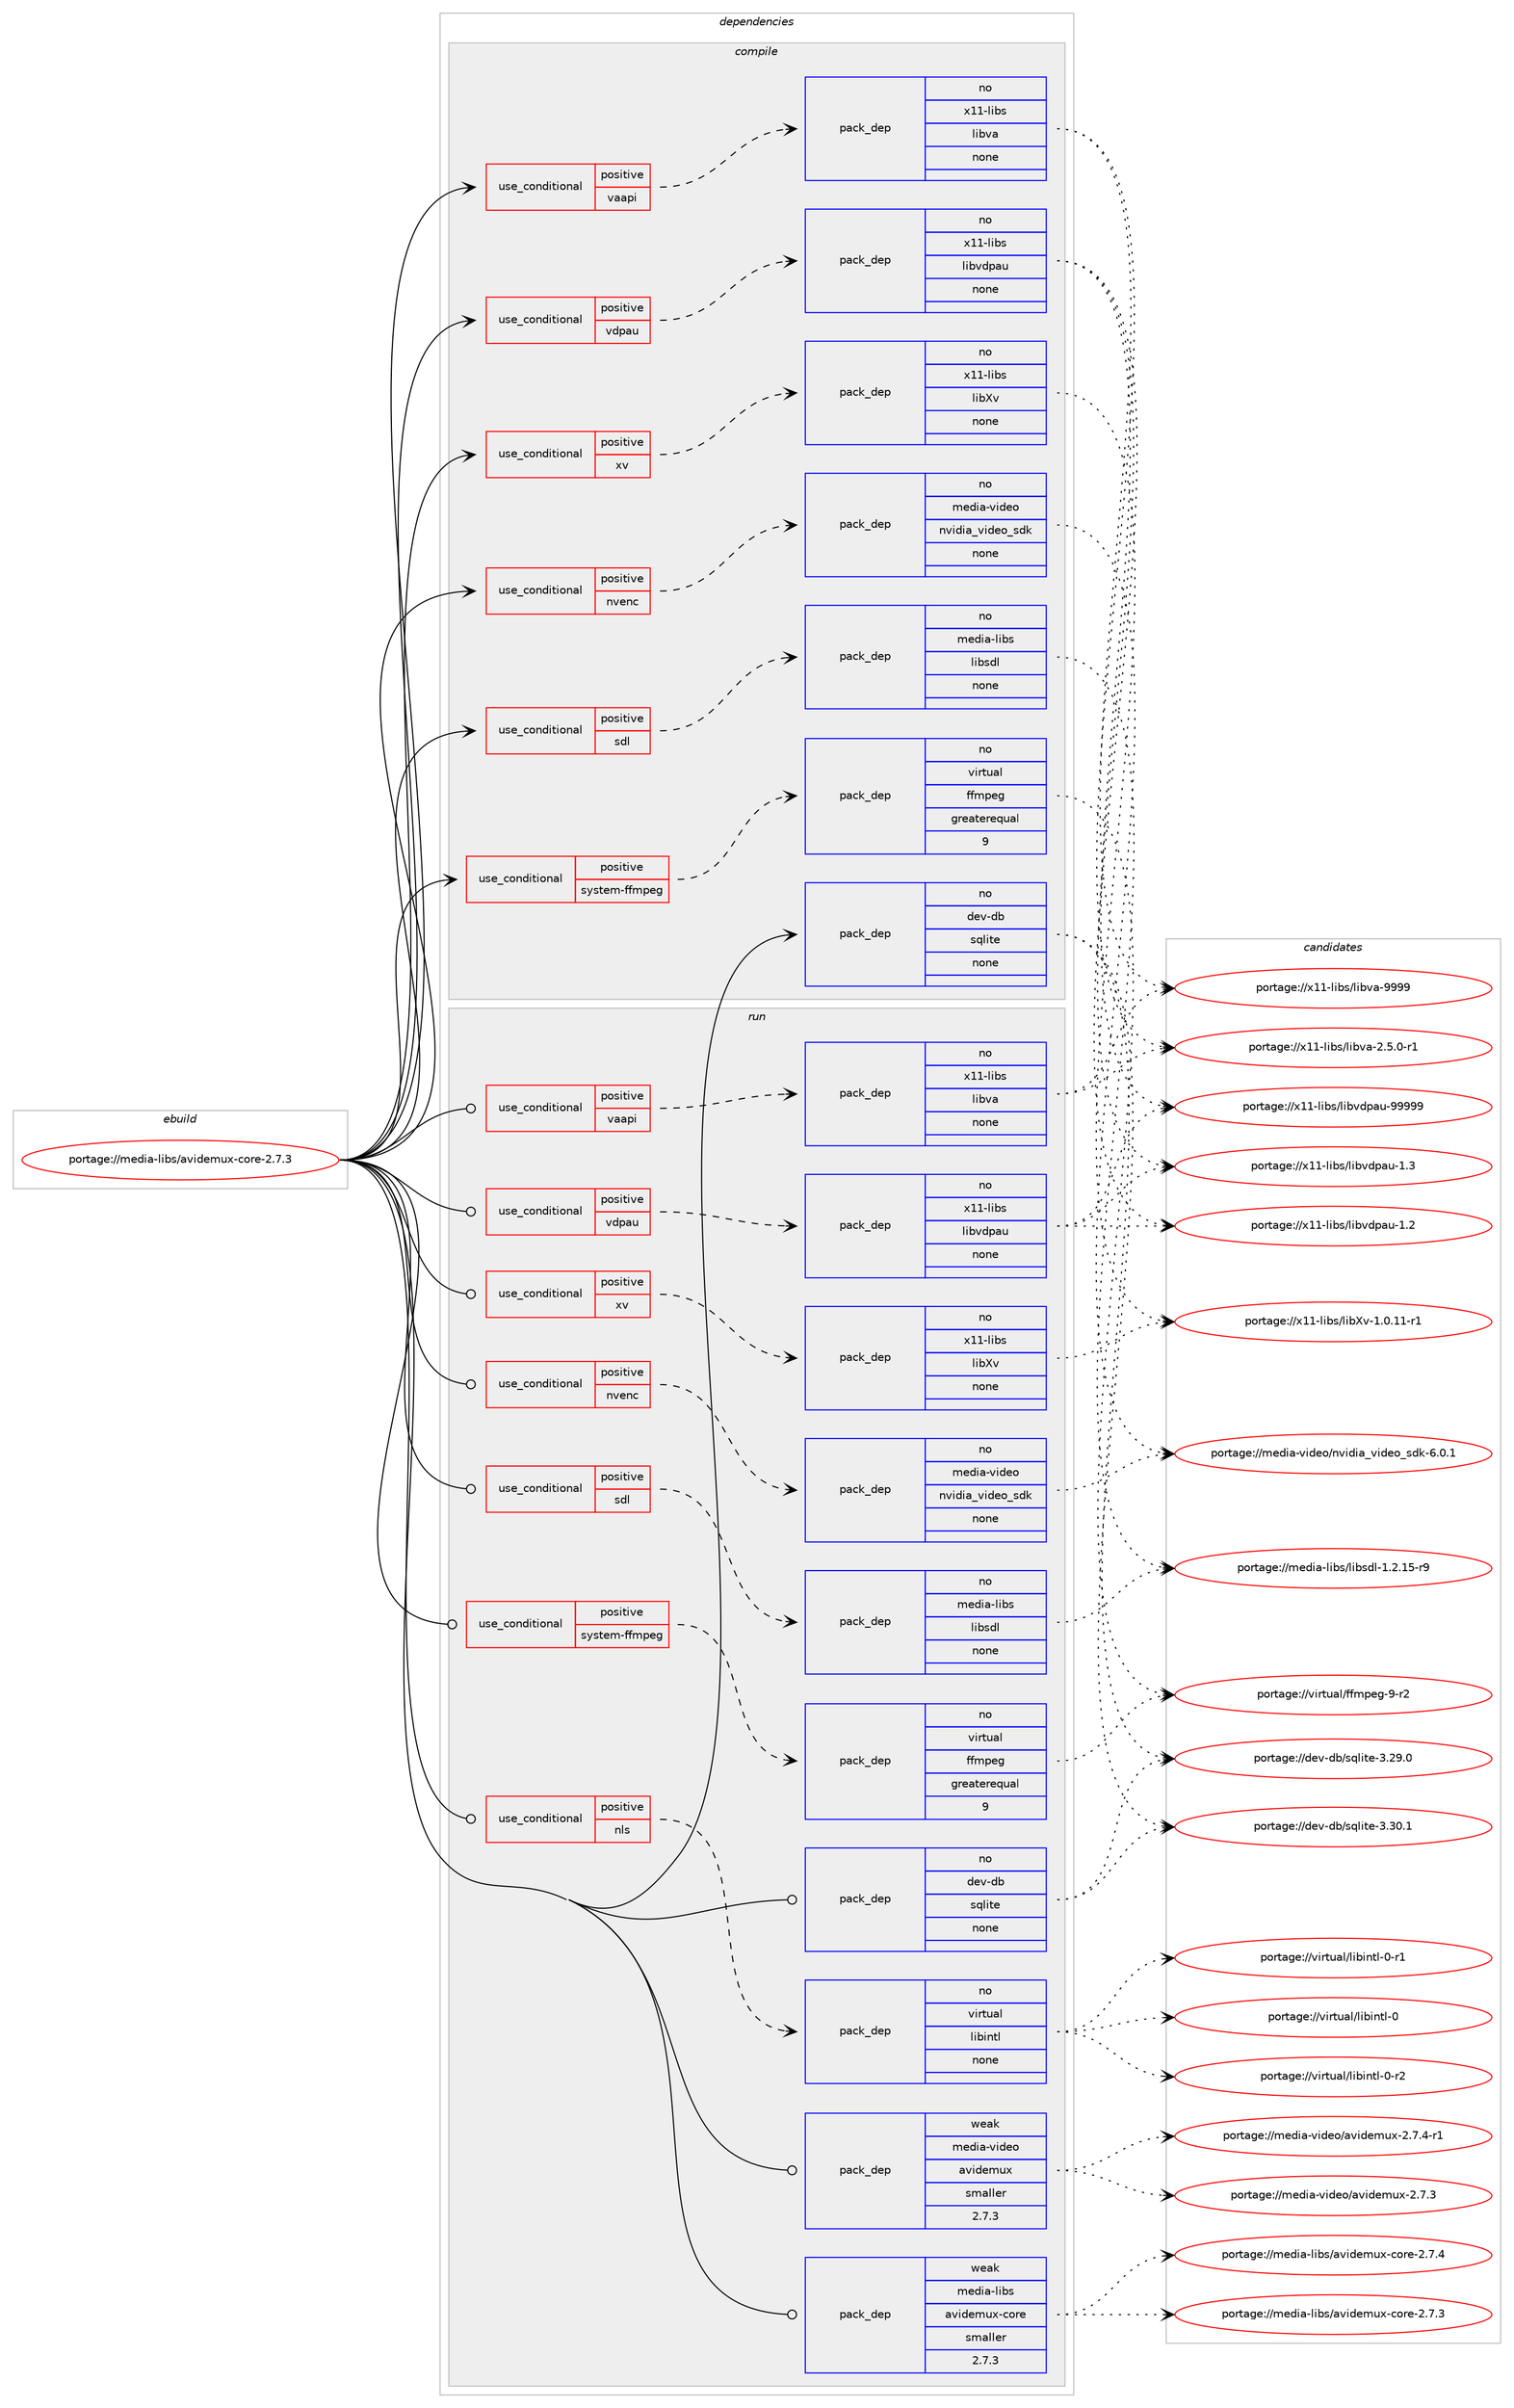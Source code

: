 digraph prolog {

# *************
# Graph options
# *************

newrank=true;
concentrate=true;
compound=true;
graph [rankdir=LR,fontname=Helvetica,fontsize=10,ranksep=1.5];#, ranksep=2.5, nodesep=0.2];
edge  [arrowhead=vee];
node  [fontname=Helvetica,fontsize=10];

# **********
# The ebuild
# **********

subgraph cluster_leftcol {
color=gray;
rank=same;
label=<<i>ebuild</i>>;
id [label="portage://media-libs/avidemux-core-2.7.3", color=red, width=4, href="../media-libs/avidemux-core-2.7.3.svg"];
}

# ****************
# The dependencies
# ****************

subgraph cluster_midcol {
color=gray;
label=<<i>dependencies</i>>;
subgraph cluster_compile {
fillcolor="#eeeeee";
style=filled;
label=<<i>compile</i>>;
subgraph cond49624 {
dependency216018 [label=<<TABLE BORDER="0" CELLBORDER="1" CELLSPACING="0" CELLPADDING="4"><TR><TD ROWSPAN="3" CELLPADDING="10">use_conditional</TD></TR><TR><TD>positive</TD></TR><TR><TD>nvenc</TD></TR></TABLE>>, shape=none, color=red];
subgraph pack163043 {
dependency216019 [label=<<TABLE BORDER="0" CELLBORDER="1" CELLSPACING="0" CELLPADDING="4" WIDTH="220"><TR><TD ROWSPAN="6" CELLPADDING="30">pack_dep</TD></TR><TR><TD WIDTH="110">no</TD></TR><TR><TD>media-video</TD></TR><TR><TD>nvidia_video_sdk</TD></TR><TR><TD>none</TD></TR><TR><TD></TD></TR></TABLE>>, shape=none, color=blue];
}
dependency216018:e -> dependency216019:w [weight=20,style="dashed",arrowhead="vee"];
}
id:e -> dependency216018:w [weight=20,style="solid",arrowhead="vee"];
subgraph cond49625 {
dependency216020 [label=<<TABLE BORDER="0" CELLBORDER="1" CELLSPACING="0" CELLPADDING="4"><TR><TD ROWSPAN="3" CELLPADDING="10">use_conditional</TD></TR><TR><TD>positive</TD></TR><TR><TD>sdl</TD></TR></TABLE>>, shape=none, color=red];
subgraph pack163044 {
dependency216021 [label=<<TABLE BORDER="0" CELLBORDER="1" CELLSPACING="0" CELLPADDING="4" WIDTH="220"><TR><TD ROWSPAN="6" CELLPADDING="30">pack_dep</TD></TR><TR><TD WIDTH="110">no</TD></TR><TR><TD>media-libs</TD></TR><TR><TD>libsdl</TD></TR><TR><TD>none</TD></TR><TR><TD></TD></TR></TABLE>>, shape=none, color=blue];
}
dependency216020:e -> dependency216021:w [weight=20,style="dashed",arrowhead="vee"];
}
id:e -> dependency216020:w [weight=20,style="solid",arrowhead="vee"];
subgraph cond49626 {
dependency216022 [label=<<TABLE BORDER="0" CELLBORDER="1" CELLSPACING="0" CELLPADDING="4"><TR><TD ROWSPAN="3" CELLPADDING="10">use_conditional</TD></TR><TR><TD>positive</TD></TR><TR><TD>system-ffmpeg</TD></TR></TABLE>>, shape=none, color=red];
subgraph pack163045 {
dependency216023 [label=<<TABLE BORDER="0" CELLBORDER="1" CELLSPACING="0" CELLPADDING="4" WIDTH="220"><TR><TD ROWSPAN="6" CELLPADDING="30">pack_dep</TD></TR><TR><TD WIDTH="110">no</TD></TR><TR><TD>virtual</TD></TR><TR><TD>ffmpeg</TD></TR><TR><TD>greaterequal</TD></TR><TR><TD>9</TD></TR></TABLE>>, shape=none, color=blue];
}
dependency216022:e -> dependency216023:w [weight=20,style="dashed",arrowhead="vee"];
}
id:e -> dependency216022:w [weight=20,style="solid",arrowhead="vee"];
subgraph cond49627 {
dependency216024 [label=<<TABLE BORDER="0" CELLBORDER="1" CELLSPACING="0" CELLPADDING="4"><TR><TD ROWSPAN="3" CELLPADDING="10">use_conditional</TD></TR><TR><TD>positive</TD></TR><TR><TD>vaapi</TD></TR></TABLE>>, shape=none, color=red];
subgraph pack163046 {
dependency216025 [label=<<TABLE BORDER="0" CELLBORDER="1" CELLSPACING="0" CELLPADDING="4" WIDTH="220"><TR><TD ROWSPAN="6" CELLPADDING="30">pack_dep</TD></TR><TR><TD WIDTH="110">no</TD></TR><TR><TD>x11-libs</TD></TR><TR><TD>libva</TD></TR><TR><TD>none</TD></TR><TR><TD></TD></TR></TABLE>>, shape=none, color=blue];
}
dependency216024:e -> dependency216025:w [weight=20,style="dashed",arrowhead="vee"];
}
id:e -> dependency216024:w [weight=20,style="solid",arrowhead="vee"];
subgraph cond49628 {
dependency216026 [label=<<TABLE BORDER="0" CELLBORDER="1" CELLSPACING="0" CELLPADDING="4"><TR><TD ROWSPAN="3" CELLPADDING="10">use_conditional</TD></TR><TR><TD>positive</TD></TR><TR><TD>vdpau</TD></TR></TABLE>>, shape=none, color=red];
subgraph pack163047 {
dependency216027 [label=<<TABLE BORDER="0" CELLBORDER="1" CELLSPACING="0" CELLPADDING="4" WIDTH="220"><TR><TD ROWSPAN="6" CELLPADDING="30">pack_dep</TD></TR><TR><TD WIDTH="110">no</TD></TR><TR><TD>x11-libs</TD></TR><TR><TD>libvdpau</TD></TR><TR><TD>none</TD></TR><TR><TD></TD></TR></TABLE>>, shape=none, color=blue];
}
dependency216026:e -> dependency216027:w [weight=20,style="dashed",arrowhead="vee"];
}
id:e -> dependency216026:w [weight=20,style="solid",arrowhead="vee"];
subgraph cond49629 {
dependency216028 [label=<<TABLE BORDER="0" CELLBORDER="1" CELLSPACING="0" CELLPADDING="4"><TR><TD ROWSPAN="3" CELLPADDING="10">use_conditional</TD></TR><TR><TD>positive</TD></TR><TR><TD>xv</TD></TR></TABLE>>, shape=none, color=red];
subgraph pack163048 {
dependency216029 [label=<<TABLE BORDER="0" CELLBORDER="1" CELLSPACING="0" CELLPADDING="4" WIDTH="220"><TR><TD ROWSPAN="6" CELLPADDING="30">pack_dep</TD></TR><TR><TD WIDTH="110">no</TD></TR><TR><TD>x11-libs</TD></TR><TR><TD>libXv</TD></TR><TR><TD>none</TD></TR><TR><TD></TD></TR></TABLE>>, shape=none, color=blue];
}
dependency216028:e -> dependency216029:w [weight=20,style="dashed",arrowhead="vee"];
}
id:e -> dependency216028:w [weight=20,style="solid",arrowhead="vee"];
subgraph pack163049 {
dependency216030 [label=<<TABLE BORDER="0" CELLBORDER="1" CELLSPACING="0" CELLPADDING="4" WIDTH="220"><TR><TD ROWSPAN="6" CELLPADDING="30">pack_dep</TD></TR><TR><TD WIDTH="110">no</TD></TR><TR><TD>dev-db</TD></TR><TR><TD>sqlite</TD></TR><TR><TD>none</TD></TR><TR><TD></TD></TR></TABLE>>, shape=none, color=blue];
}
id:e -> dependency216030:w [weight=20,style="solid",arrowhead="vee"];
}
subgraph cluster_compileandrun {
fillcolor="#eeeeee";
style=filled;
label=<<i>compile and run</i>>;
}
subgraph cluster_run {
fillcolor="#eeeeee";
style=filled;
label=<<i>run</i>>;
subgraph cond49630 {
dependency216031 [label=<<TABLE BORDER="0" CELLBORDER="1" CELLSPACING="0" CELLPADDING="4"><TR><TD ROWSPAN="3" CELLPADDING="10">use_conditional</TD></TR><TR><TD>positive</TD></TR><TR><TD>nls</TD></TR></TABLE>>, shape=none, color=red];
subgraph pack163050 {
dependency216032 [label=<<TABLE BORDER="0" CELLBORDER="1" CELLSPACING="0" CELLPADDING="4" WIDTH="220"><TR><TD ROWSPAN="6" CELLPADDING="30">pack_dep</TD></TR><TR><TD WIDTH="110">no</TD></TR><TR><TD>virtual</TD></TR><TR><TD>libintl</TD></TR><TR><TD>none</TD></TR><TR><TD></TD></TR></TABLE>>, shape=none, color=blue];
}
dependency216031:e -> dependency216032:w [weight=20,style="dashed",arrowhead="vee"];
}
id:e -> dependency216031:w [weight=20,style="solid",arrowhead="odot"];
subgraph cond49631 {
dependency216033 [label=<<TABLE BORDER="0" CELLBORDER="1" CELLSPACING="0" CELLPADDING="4"><TR><TD ROWSPAN="3" CELLPADDING="10">use_conditional</TD></TR><TR><TD>positive</TD></TR><TR><TD>nvenc</TD></TR></TABLE>>, shape=none, color=red];
subgraph pack163051 {
dependency216034 [label=<<TABLE BORDER="0" CELLBORDER="1" CELLSPACING="0" CELLPADDING="4" WIDTH="220"><TR><TD ROWSPAN="6" CELLPADDING="30">pack_dep</TD></TR><TR><TD WIDTH="110">no</TD></TR><TR><TD>media-video</TD></TR><TR><TD>nvidia_video_sdk</TD></TR><TR><TD>none</TD></TR><TR><TD></TD></TR></TABLE>>, shape=none, color=blue];
}
dependency216033:e -> dependency216034:w [weight=20,style="dashed",arrowhead="vee"];
}
id:e -> dependency216033:w [weight=20,style="solid",arrowhead="odot"];
subgraph cond49632 {
dependency216035 [label=<<TABLE BORDER="0" CELLBORDER="1" CELLSPACING="0" CELLPADDING="4"><TR><TD ROWSPAN="3" CELLPADDING="10">use_conditional</TD></TR><TR><TD>positive</TD></TR><TR><TD>sdl</TD></TR></TABLE>>, shape=none, color=red];
subgraph pack163052 {
dependency216036 [label=<<TABLE BORDER="0" CELLBORDER="1" CELLSPACING="0" CELLPADDING="4" WIDTH="220"><TR><TD ROWSPAN="6" CELLPADDING="30">pack_dep</TD></TR><TR><TD WIDTH="110">no</TD></TR><TR><TD>media-libs</TD></TR><TR><TD>libsdl</TD></TR><TR><TD>none</TD></TR><TR><TD></TD></TR></TABLE>>, shape=none, color=blue];
}
dependency216035:e -> dependency216036:w [weight=20,style="dashed",arrowhead="vee"];
}
id:e -> dependency216035:w [weight=20,style="solid",arrowhead="odot"];
subgraph cond49633 {
dependency216037 [label=<<TABLE BORDER="0" CELLBORDER="1" CELLSPACING="0" CELLPADDING="4"><TR><TD ROWSPAN="3" CELLPADDING="10">use_conditional</TD></TR><TR><TD>positive</TD></TR><TR><TD>system-ffmpeg</TD></TR></TABLE>>, shape=none, color=red];
subgraph pack163053 {
dependency216038 [label=<<TABLE BORDER="0" CELLBORDER="1" CELLSPACING="0" CELLPADDING="4" WIDTH="220"><TR><TD ROWSPAN="6" CELLPADDING="30">pack_dep</TD></TR><TR><TD WIDTH="110">no</TD></TR><TR><TD>virtual</TD></TR><TR><TD>ffmpeg</TD></TR><TR><TD>greaterequal</TD></TR><TR><TD>9</TD></TR></TABLE>>, shape=none, color=blue];
}
dependency216037:e -> dependency216038:w [weight=20,style="dashed",arrowhead="vee"];
}
id:e -> dependency216037:w [weight=20,style="solid",arrowhead="odot"];
subgraph cond49634 {
dependency216039 [label=<<TABLE BORDER="0" CELLBORDER="1" CELLSPACING="0" CELLPADDING="4"><TR><TD ROWSPAN="3" CELLPADDING="10">use_conditional</TD></TR><TR><TD>positive</TD></TR><TR><TD>vaapi</TD></TR></TABLE>>, shape=none, color=red];
subgraph pack163054 {
dependency216040 [label=<<TABLE BORDER="0" CELLBORDER="1" CELLSPACING="0" CELLPADDING="4" WIDTH="220"><TR><TD ROWSPAN="6" CELLPADDING="30">pack_dep</TD></TR><TR><TD WIDTH="110">no</TD></TR><TR><TD>x11-libs</TD></TR><TR><TD>libva</TD></TR><TR><TD>none</TD></TR><TR><TD></TD></TR></TABLE>>, shape=none, color=blue];
}
dependency216039:e -> dependency216040:w [weight=20,style="dashed",arrowhead="vee"];
}
id:e -> dependency216039:w [weight=20,style="solid",arrowhead="odot"];
subgraph cond49635 {
dependency216041 [label=<<TABLE BORDER="0" CELLBORDER="1" CELLSPACING="0" CELLPADDING="4"><TR><TD ROWSPAN="3" CELLPADDING="10">use_conditional</TD></TR><TR><TD>positive</TD></TR><TR><TD>vdpau</TD></TR></TABLE>>, shape=none, color=red];
subgraph pack163055 {
dependency216042 [label=<<TABLE BORDER="0" CELLBORDER="1" CELLSPACING="0" CELLPADDING="4" WIDTH="220"><TR><TD ROWSPAN="6" CELLPADDING="30">pack_dep</TD></TR><TR><TD WIDTH="110">no</TD></TR><TR><TD>x11-libs</TD></TR><TR><TD>libvdpau</TD></TR><TR><TD>none</TD></TR><TR><TD></TD></TR></TABLE>>, shape=none, color=blue];
}
dependency216041:e -> dependency216042:w [weight=20,style="dashed",arrowhead="vee"];
}
id:e -> dependency216041:w [weight=20,style="solid",arrowhead="odot"];
subgraph cond49636 {
dependency216043 [label=<<TABLE BORDER="0" CELLBORDER="1" CELLSPACING="0" CELLPADDING="4"><TR><TD ROWSPAN="3" CELLPADDING="10">use_conditional</TD></TR><TR><TD>positive</TD></TR><TR><TD>xv</TD></TR></TABLE>>, shape=none, color=red];
subgraph pack163056 {
dependency216044 [label=<<TABLE BORDER="0" CELLBORDER="1" CELLSPACING="0" CELLPADDING="4" WIDTH="220"><TR><TD ROWSPAN="6" CELLPADDING="30">pack_dep</TD></TR><TR><TD WIDTH="110">no</TD></TR><TR><TD>x11-libs</TD></TR><TR><TD>libXv</TD></TR><TR><TD>none</TD></TR><TR><TD></TD></TR></TABLE>>, shape=none, color=blue];
}
dependency216043:e -> dependency216044:w [weight=20,style="dashed",arrowhead="vee"];
}
id:e -> dependency216043:w [weight=20,style="solid",arrowhead="odot"];
subgraph pack163057 {
dependency216045 [label=<<TABLE BORDER="0" CELLBORDER="1" CELLSPACING="0" CELLPADDING="4" WIDTH="220"><TR><TD ROWSPAN="6" CELLPADDING="30">pack_dep</TD></TR><TR><TD WIDTH="110">no</TD></TR><TR><TD>dev-db</TD></TR><TR><TD>sqlite</TD></TR><TR><TD>none</TD></TR><TR><TD></TD></TR></TABLE>>, shape=none, color=blue];
}
id:e -> dependency216045:w [weight=20,style="solid",arrowhead="odot"];
subgraph pack163058 {
dependency216046 [label=<<TABLE BORDER="0" CELLBORDER="1" CELLSPACING="0" CELLPADDING="4" WIDTH="220"><TR><TD ROWSPAN="6" CELLPADDING="30">pack_dep</TD></TR><TR><TD WIDTH="110">weak</TD></TR><TR><TD>media-libs</TD></TR><TR><TD>avidemux-core</TD></TR><TR><TD>smaller</TD></TR><TR><TD>2.7.3</TD></TR></TABLE>>, shape=none, color=blue];
}
id:e -> dependency216046:w [weight=20,style="solid",arrowhead="odot"];
subgraph pack163059 {
dependency216047 [label=<<TABLE BORDER="0" CELLBORDER="1" CELLSPACING="0" CELLPADDING="4" WIDTH="220"><TR><TD ROWSPAN="6" CELLPADDING="30">pack_dep</TD></TR><TR><TD WIDTH="110">weak</TD></TR><TR><TD>media-video</TD></TR><TR><TD>avidemux</TD></TR><TR><TD>smaller</TD></TR><TR><TD>2.7.3</TD></TR></TABLE>>, shape=none, color=blue];
}
id:e -> dependency216047:w [weight=20,style="solid",arrowhead="odot"];
}
}

# **************
# The candidates
# **************

subgraph cluster_choices {
rank=same;
color=gray;
label=<<i>candidates</i>>;

subgraph choice163043 {
color=black;
nodesep=1;
choice109101100105974511810510010111147110118105100105979511810510010111195115100107455446484649 [label="portage://media-video/nvidia_video_sdk-6.0.1", color=red, width=4,href="../media-video/nvidia_video_sdk-6.0.1.svg"];
dependency216019:e -> choice109101100105974511810510010111147110118105100105979511810510010111195115100107455446484649:w [style=dotted,weight="100"];
}
subgraph choice163044 {
color=black;
nodesep=1;
choice1091011001059745108105981154710810598115100108454946504649534511457 [label="portage://media-libs/libsdl-1.2.15-r9", color=red, width=4,href="../media-libs/libsdl-1.2.15-r9.svg"];
dependency216021:e -> choice1091011001059745108105981154710810598115100108454946504649534511457:w [style=dotted,weight="100"];
}
subgraph choice163045 {
color=black;
nodesep=1;
choice118105114116117971084710210210911210110345574511450 [label="portage://virtual/ffmpeg-9-r2", color=red, width=4,href="../virtual/ffmpeg-9-r2.svg"];
dependency216023:e -> choice118105114116117971084710210210911210110345574511450:w [style=dotted,weight="100"];
}
subgraph choice163046 {
color=black;
nodesep=1;
choice120494945108105981154710810598118974557575757 [label="portage://x11-libs/libva-9999", color=red, width=4,href="../x11-libs/libva-9999.svg"];
choice120494945108105981154710810598118974550465346484511449 [label="portage://x11-libs/libva-2.5.0-r1", color=red, width=4,href="../x11-libs/libva-2.5.0-r1.svg"];
dependency216025:e -> choice120494945108105981154710810598118974557575757:w [style=dotted,weight="100"];
dependency216025:e -> choice120494945108105981154710810598118974550465346484511449:w [style=dotted,weight="100"];
}
subgraph choice163047 {
color=black;
nodesep=1;
choice12049494510810598115471081059811810011297117455757575757 [label="portage://x11-libs/libvdpau-99999", color=red, width=4,href="../x11-libs/libvdpau-99999.svg"];
choice1204949451081059811547108105981181001129711745494651 [label="portage://x11-libs/libvdpau-1.3", color=red, width=4,href="../x11-libs/libvdpau-1.3.svg"];
choice1204949451081059811547108105981181001129711745494650 [label="portage://x11-libs/libvdpau-1.2", color=red, width=4,href="../x11-libs/libvdpau-1.2.svg"];
dependency216027:e -> choice12049494510810598115471081059811810011297117455757575757:w [style=dotted,weight="100"];
dependency216027:e -> choice1204949451081059811547108105981181001129711745494651:w [style=dotted,weight="100"];
dependency216027:e -> choice1204949451081059811547108105981181001129711745494650:w [style=dotted,weight="100"];
}
subgraph choice163048 {
color=black;
nodesep=1;
choice12049494510810598115471081059888118454946484649494511449 [label="portage://x11-libs/libXv-1.0.11-r1", color=red, width=4,href="../x11-libs/libXv-1.0.11-r1.svg"];
dependency216029:e -> choice12049494510810598115471081059888118454946484649494511449:w [style=dotted,weight="100"];
}
subgraph choice163049 {
color=black;
nodesep=1;
choice10010111845100984711511310810511610145514651484649 [label="portage://dev-db/sqlite-3.30.1", color=red, width=4,href="../dev-db/sqlite-3.30.1.svg"];
choice10010111845100984711511310810511610145514650574648 [label="portage://dev-db/sqlite-3.29.0", color=red, width=4,href="../dev-db/sqlite-3.29.0.svg"];
dependency216030:e -> choice10010111845100984711511310810511610145514651484649:w [style=dotted,weight="100"];
dependency216030:e -> choice10010111845100984711511310810511610145514650574648:w [style=dotted,weight="100"];
}
subgraph choice163050 {
color=black;
nodesep=1;
choice11810511411611797108471081059810511011610845484511450 [label="portage://virtual/libintl-0-r2", color=red, width=4,href="../virtual/libintl-0-r2.svg"];
choice11810511411611797108471081059810511011610845484511449 [label="portage://virtual/libintl-0-r1", color=red, width=4,href="../virtual/libintl-0-r1.svg"];
choice1181051141161179710847108105981051101161084548 [label="portage://virtual/libintl-0", color=red, width=4,href="../virtual/libintl-0.svg"];
dependency216032:e -> choice11810511411611797108471081059810511011610845484511450:w [style=dotted,weight="100"];
dependency216032:e -> choice11810511411611797108471081059810511011610845484511449:w [style=dotted,weight="100"];
dependency216032:e -> choice1181051141161179710847108105981051101161084548:w [style=dotted,weight="100"];
}
subgraph choice163051 {
color=black;
nodesep=1;
choice109101100105974511810510010111147110118105100105979511810510010111195115100107455446484649 [label="portage://media-video/nvidia_video_sdk-6.0.1", color=red, width=4,href="../media-video/nvidia_video_sdk-6.0.1.svg"];
dependency216034:e -> choice109101100105974511810510010111147110118105100105979511810510010111195115100107455446484649:w [style=dotted,weight="100"];
}
subgraph choice163052 {
color=black;
nodesep=1;
choice1091011001059745108105981154710810598115100108454946504649534511457 [label="portage://media-libs/libsdl-1.2.15-r9", color=red, width=4,href="../media-libs/libsdl-1.2.15-r9.svg"];
dependency216036:e -> choice1091011001059745108105981154710810598115100108454946504649534511457:w [style=dotted,weight="100"];
}
subgraph choice163053 {
color=black;
nodesep=1;
choice118105114116117971084710210210911210110345574511450 [label="portage://virtual/ffmpeg-9-r2", color=red, width=4,href="../virtual/ffmpeg-9-r2.svg"];
dependency216038:e -> choice118105114116117971084710210210911210110345574511450:w [style=dotted,weight="100"];
}
subgraph choice163054 {
color=black;
nodesep=1;
choice120494945108105981154710810598118974557575757 [label="portage://x11-libs/libva-9999", color=red, width=4,href="../x11-libs/libva-9999.svg"];
choice120494945108105981154710810598118974550465346484511449 [label="portage://x11-libs/libva-2.5.0-r1", color=red, width=4,href="../x11-libs/libva-2.5.0-r1.svg"];
dependency216040:e -> choice120494945108105981154710810598118974557575757:w [style=dotted,weight="100"];
dependency216040:e -> choice120494945108105981154710810598118974550465346484511449:w [style=dotted,weight="100"];
}
subgraph choice163055 {
color=black;
nodesep=1;
choice12049494510810598115471081059811810011297117455757575757 [label="portage://x11-libs/libvdpau-99999", color=red, width=4,href="../x11-libs/libvdpau-99999.svg"];
choice1204949451081059811547108105981181001129711745494651 [label="portage://x11-libs/libvdpau-1.3", color=red, width=4,href="../x11-libs/libvdpau-1.3.svg"];
choice1204949451081059811547108105981181001129711745494650 [label="portage://x11-libs/libvdpau-1.2", color=red, width=4,href="../x11-libs/libvdpau-1.2.svg"];
dependency216042:e -> choice12049494510810598115471081059811810011297117455757575757:w [style=dotted,weight="100"];
dependency216042:e -> choice1204949451081059811547108105981181001129711745494651:w [style=dotted,weight="100"];
dependency216042:e -> choice1204949451081059811547108105981181001129711745494650:w [style=dotted,weight="100"];
}
subgraph choice163056 {
color=black;
nodesep=1;
choice12049494510810598115471081059888118454946484649494511449 [label="portage://x11-libs/libXv-1.0.11-r1", color=red, width=4,href="../x11-libs/libXv-1.0.11-r1.svg"];
dependency216044:e -> choice12049494510810598115471081059888118454946484649494511449:w [style=dotted,weight="100"];
}
subgraph choice163057 {
color=black;
nodesep=1;
choice10010111845100984711511310810511610145514651484649 [label="portage://dev-db/sqlite-3.30.1", color=red, width=4,href="../dev-db/sqlite-3.30.1.svg"];
choice10010111845100984711511310810511610145514650574648 [label="portage://dev-db/sqlite-3.29.0", color=red, width=4,href="../dev-db/sqlite-3.29.0.svg"];
dependency216045:e -> choice10010111845100984711511310810511610145514651484649:w [style=dotted,weight="100"];
dependency216045:e -> choice10010111845100984711511310810511610145514650574648:w [style=dotted,weight="100"];
}
subgraph choice163058 {
color=black;
nodesep=1;
choice10910110010597451081059811547971181051001011091171204599111114101455046554652 [label="portage://media-libs/avidemux-core-2.7.4", color=red, width=4,href="../media-libs/avidemux-core-2.7.4.svg"];
choice10910110010597451081059811547971181051001011091171204599111114101455046554651 [label="portage://media-libs/avidemux-core-2.7.3", color=red, width=4,href="../media-libs/avidemux-core-2.7.3.svg"];
dependency216046:e -> choice10910110010597451081059811547971181051001011091171204599111114101455046554652:w [style=dotted,weight="100"];
dependency216046:e -> choice10910110010597451081059811547971181051001011091171204599111114101455046554651:w [style=dotted,weight="100"];
}
subgraph choice163059 {
color=black;
nodesep=1;
choice109101100105974511810510010111147971181051001011091171204550465546524511449 [label="portage://media-video/avidemux-2.7.4-r1", color=red, width=4,href="../media-video/avidemux-2.7.4-r1.svg"];
choice10910110010597451181051001011114797118105100101109117120455046554651 [label="portage://media-video/avidemux-2.7.3", color=red, width=4,href="../media-video/avidemux-2.7.3.svg"];
dependency216047:e -> choice109101100105974511810510010111147971181051001011091171204550465546524511449:w [style=dotted,weight="100"];
dependency216047:e -> choice10910110010597451181051001011114797118105100101109117120455046554651:w [style=dotted,weight="100"];
}
}

}
